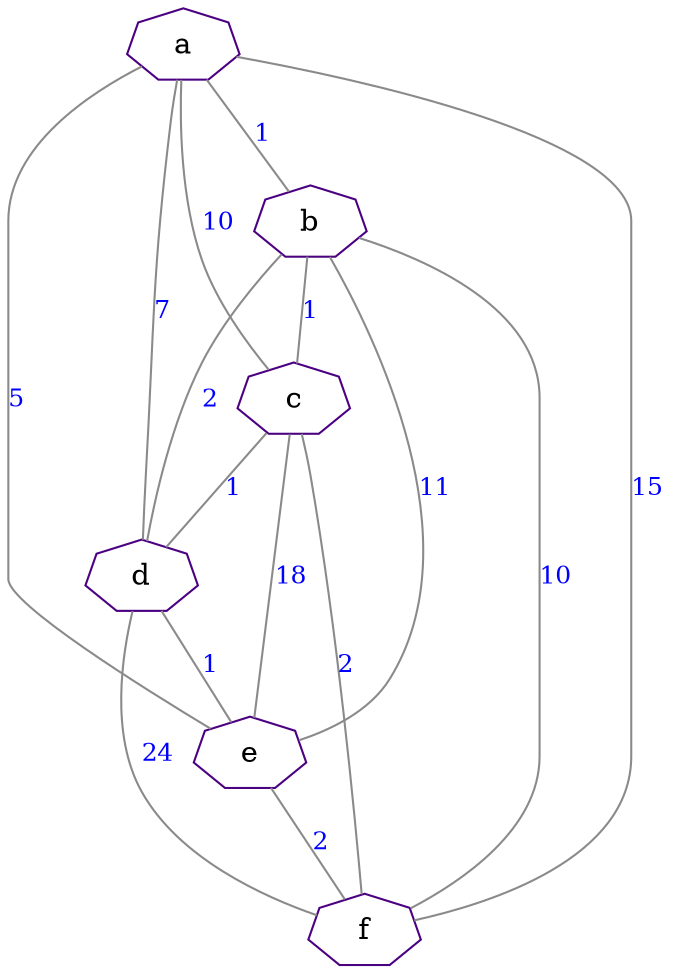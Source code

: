 graph G
{
    edge[color="gray54",fontcolor="blue",fontsize=12, len=3];
    node[color="indigo",fontsize=14, shape="septagon"];

    a -- b [label="1"];
    b -- c [label="1"];
    c -- d [label="1"];
    d -- e [label="1"];
    e -- f [label="2"];
    a -- f [label="15"];
    a -- c [label="10"];
    a -- d [label="7"];
    a -- e [label="5"];
    b -- d [label="2"];
    b -- e [label="11"];
    b -- f [label="10"];
    c -- e [label="18"];
    c -- f [label="2"];
    d -- f [label="24"];
}

